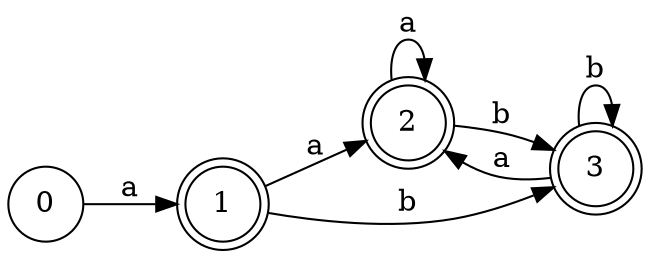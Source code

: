 digraph "dfa表" {
	rankdir=LR
	node [shape=doublecircle]
	1
	2
	3
	node [shape=circle]
	0 -> 1 [label=a]
	1 -> 2 [label=a]
	1 -> 3 [label=b]
	2 -> 2 [label=a]
	2 -> 3 [label=b]
	3 -> 2 [label=a]
	3 -> 3 [label=b]
}
